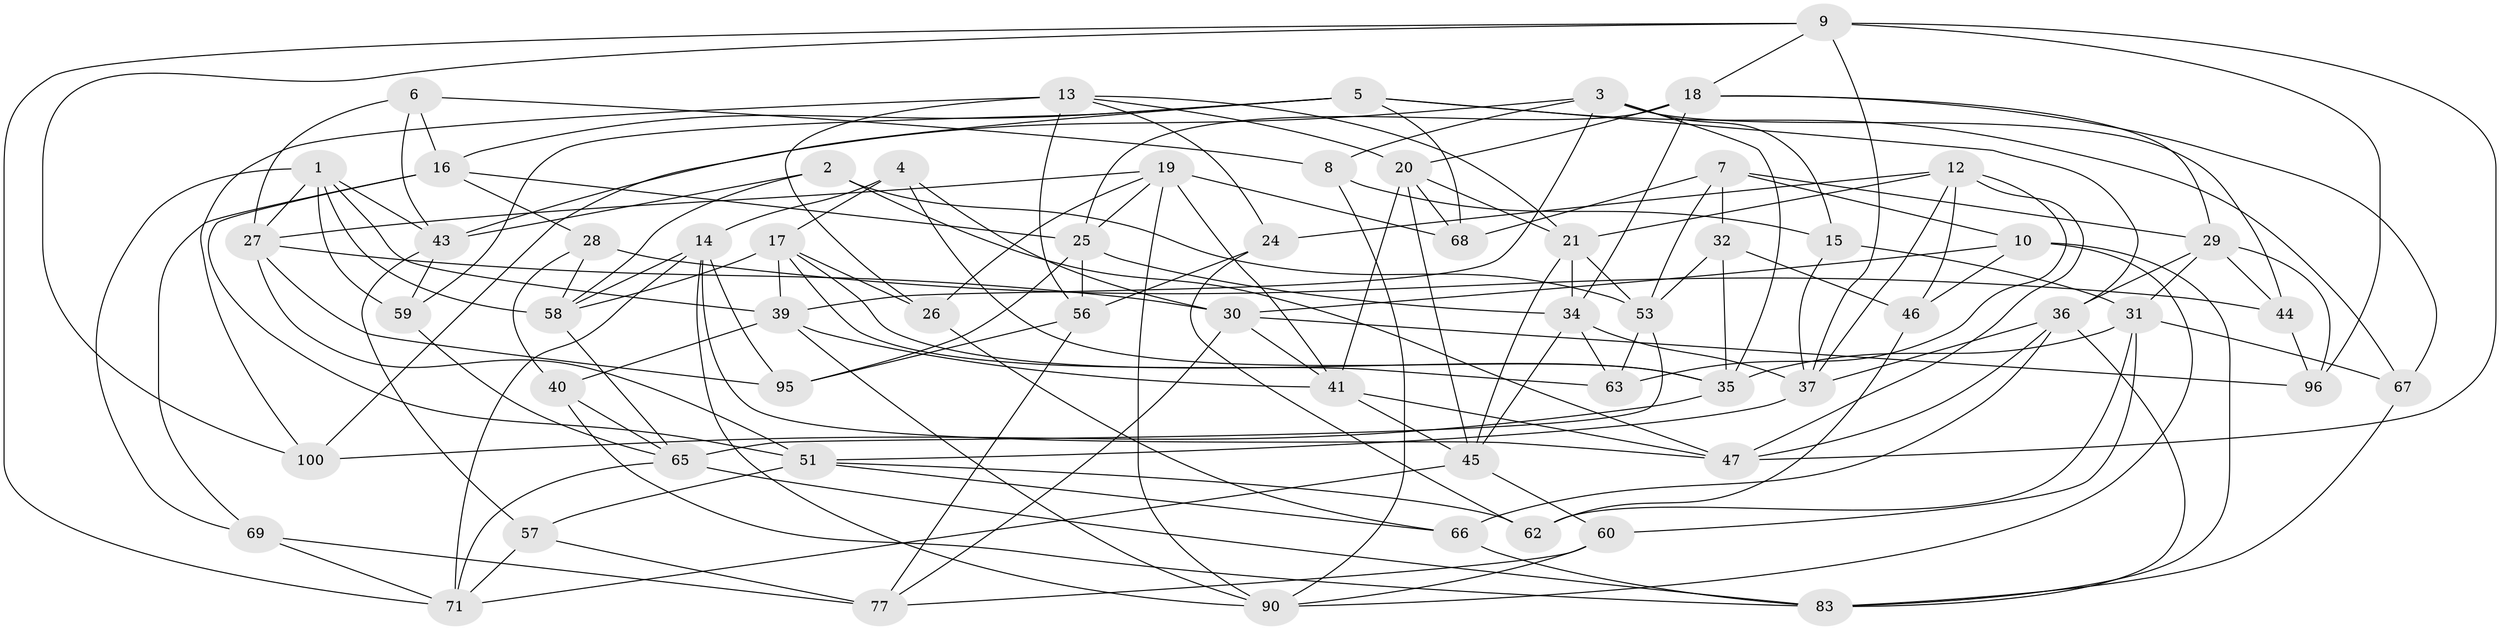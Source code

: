 // original degree distribution, {4: 1.0}
// Generated by graph-tools (version 1.1) at 2025/11/02/21/25 10:11:16]
// undirected, 62 vertices, 160 edges
graph export_dot {
graph [start="1"]
  node [color=gray90,style=filled];
  1 [super="+50"];
  2;
  3 [super="+85"];
  4;
  5 [super="+54"];
  6;
  7 [super="+48"];
  8;
  9 [super="+11"];
  10 [super="+52"];
  12 [super="+55"];
  13 [super="+23"];
  14 [super="+98"];
  15;
  16 [super="+89"];
  17 [super="+61"];
  18 [super="+87"];
  19 [super="+70"];
  20 [super="+22"];
  21 [super="+75"];
  24;
  25 [super="+72"];
  26;
  27 [super="+99"];
  28;
  29 [super="+33"];
  30 [super="+93"];
  31 [super="+64"];
  32;
  34 [super="+79"];
  35 [super="+38"];
  36 [super="+42"];
  37 [super="+49"];
  39 [super="+80"];
  40;
  41 [super="+74"];
  43 [super="+73"];
  44;
  45 [super="+78"];
  46;
  47 [super="+84"];
  51 [super="+81"];
  53 [super="+76"];
  56 [super="+86"];
  57;
  58 [super="+97"];
  59;
  60;
  62;
  63;
  65 [super="+82"];
  66;
  67;
  68;
  69;
  71 [super="+92"];
  77 [super="+88"];
  83 [super="+94"];
  90 [super="+91"];
  95;
  96;
  100;
  1 -- 69;
  1 -- 27;
  1 -- 39;
  1 -- 58;
  1 -- 43;
  1 -- 59;
  2 -- 53;
  2 -- 43;
  2 -- 58;
  2 -- 47;
  3 -- 8;
  3 -- 15;
  3 -- 43;
  3 -- 44;
  3 -- 39;
  3 -- 35;
  4 -- 30;
  4 -- 14;
  4 -- 17;
  4 -- 35;
  5 -- 68;
  5 -- 100;
  5 -- 67;
  5 -- 16;
  5 -- 59;
  5 -- 36;
  6 -- 8;
  6 -- 27;
  6 -- 43;
  6 -- 16;
  7 -- 10 [weight=2];
  7 -- 32;
  7 -- 68;
  7 -- 53;
  7 -- 29;
  8 -- 15;
  8 -- 90;
  9 -- 96;
  9 -- 18;
  9 -- 37;
  9 -- 100;
  9 -- 47;
  9 -- 71;
  10 -- 30;
  10 -- 83;
  10 -- 46;
  10 -- 90;
  12 -- 46;
  12 -- 37;
  12 -- 47;
  12 -- 24;
  12 -- 63;
  12 -- 21;
  13 -- 100;
  13 -- 24;
  13 -- 56;
  13 -- 26;
  13 -- 20;
  13 -- 21;
  14 -- 95;
  14 -- 58;
  14 -- 90;
  14 -- 47;
  14 -- 71;
  15 -- 37;
  15 -- 31;
  16 -- 51;
  16 -- 28;
  16 -- 69;
  16 -- 25;
  17 -- 58;
  17 -- 39;
  17 -- 26;
  17 -- 35;
  17 -- 63;
  18 -- 25;
  18 -- 67;
  18 -- 34;
  18 -- 20;
  18 -- 29;
  19 -- 68;
  19 -- 27;
  19 -- 25;
  19 -- 41;
  19 -- 26;
  19 -- 90;
  20 -- 45;
  20 -- 41;
  20 -- 68;
  20 -- 21;
  21 -- 34;
  21 -- 53;
  21 -- 45;
  24 -- 62;
  24 -- 56;
  25 -- 56;
  25 -- 95;
  25 -- 34;
  26 -- 66;
  27 -- 95;
  27 -- 51;
  27 -- 30;
  28 -- 44;
  28 -- 40;
  28 -- 58;
  29 -- 96;
  29 -- 31;
  29 -- 44;
  29 -- 36;
  30 -- 41;
  30 -- 96;
  30 -- 77;
  31 -- 62;
  31 -- 60;
  31 -- 67;
  31 -- 35;
  32 -- 35;
  32 -- 46;
  32 -- 53;
  34 -- 45;
  34 -- 63;
  34 -- 37;
  35 -- 100;
  36 -- 66;
  36 -- 37;
  36 -- 83;
  36 -- 47;
  37 -- 51;
  39 -- 90;
  39 -- 40;
  39 -- 41;
  40 -- 65;
  40 -- 83;
  41 -- 45;
  41 -- 47;
  43 -- 59;
  43 -- 57;
  44 -- 96;
  45 -- 71;
  45 -- 60;
  46 -- 62;
  51 -- 57;
  51 -- 66;
  51 -- 62;
  53 -- 65;
  53 -- 63;
  56 -- 95;
  56 -- 77 [weight=2];
  57 -- 71;
  57 -- 77;
  58 -- 65;
  59 -- 65;
  60 -- 77;
  60 -- 90;
  65 -- 71;
  65 -- 83;
  66 -- 83;
  67 -- 83;
  69 -- 71;
  69 -- 77;
}
